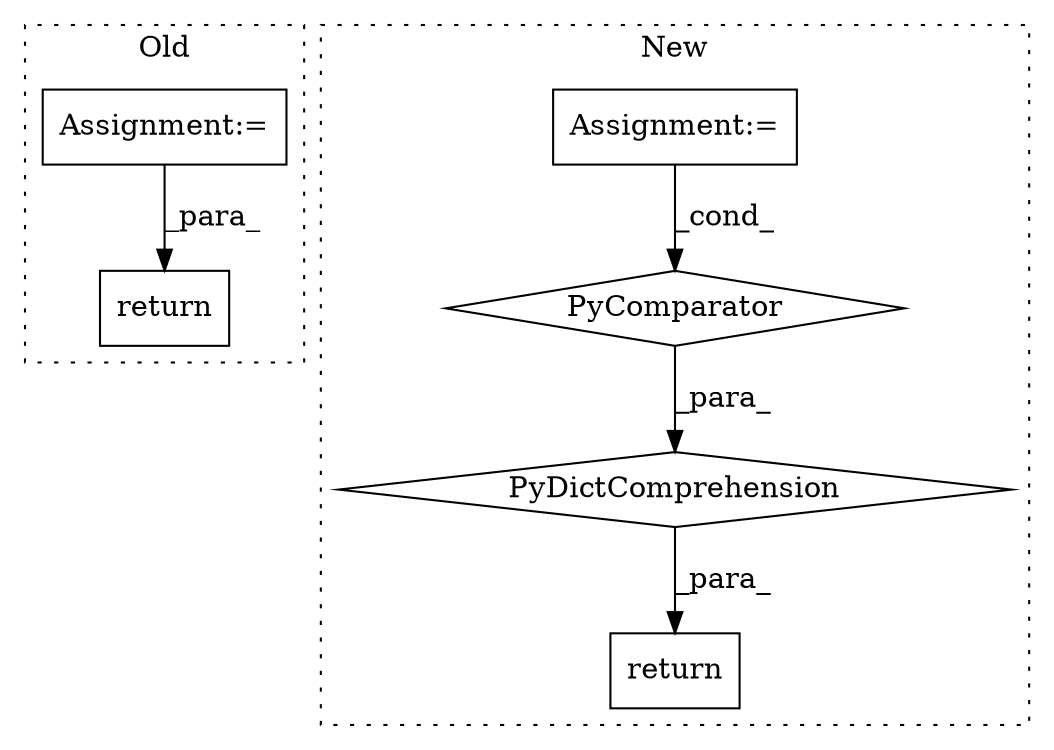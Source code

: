 digraph G {
subgraph cluster0 {
1 [label="return" a="41" s="904" l="18" shape="box"];
6 [label="Assignment:=" a="7" s="1018" l="22" shape="box"];
label = "Old";
style="dotted";
}
subgraph cluster1 {
2 [label="PyDictComprehension" a="110" s="1569" l="166" shape="diamond"];
3 [label="Assignment:=" a="7" s="1705" l="22" shape="box"];
4 [label="PyComparator" a="113" s="1705" l="22" shape="diamond"];
5 [label="return" a="41" s="1549" l="20" shape="box"];
label = "New";
style="dotted";
}
2 -> 5 [label="_para_"];
3 -> 4 [label="_cond_"];
4 -> 2 [label="_para_"];
6 -> 1 [label="_para_"];
}
